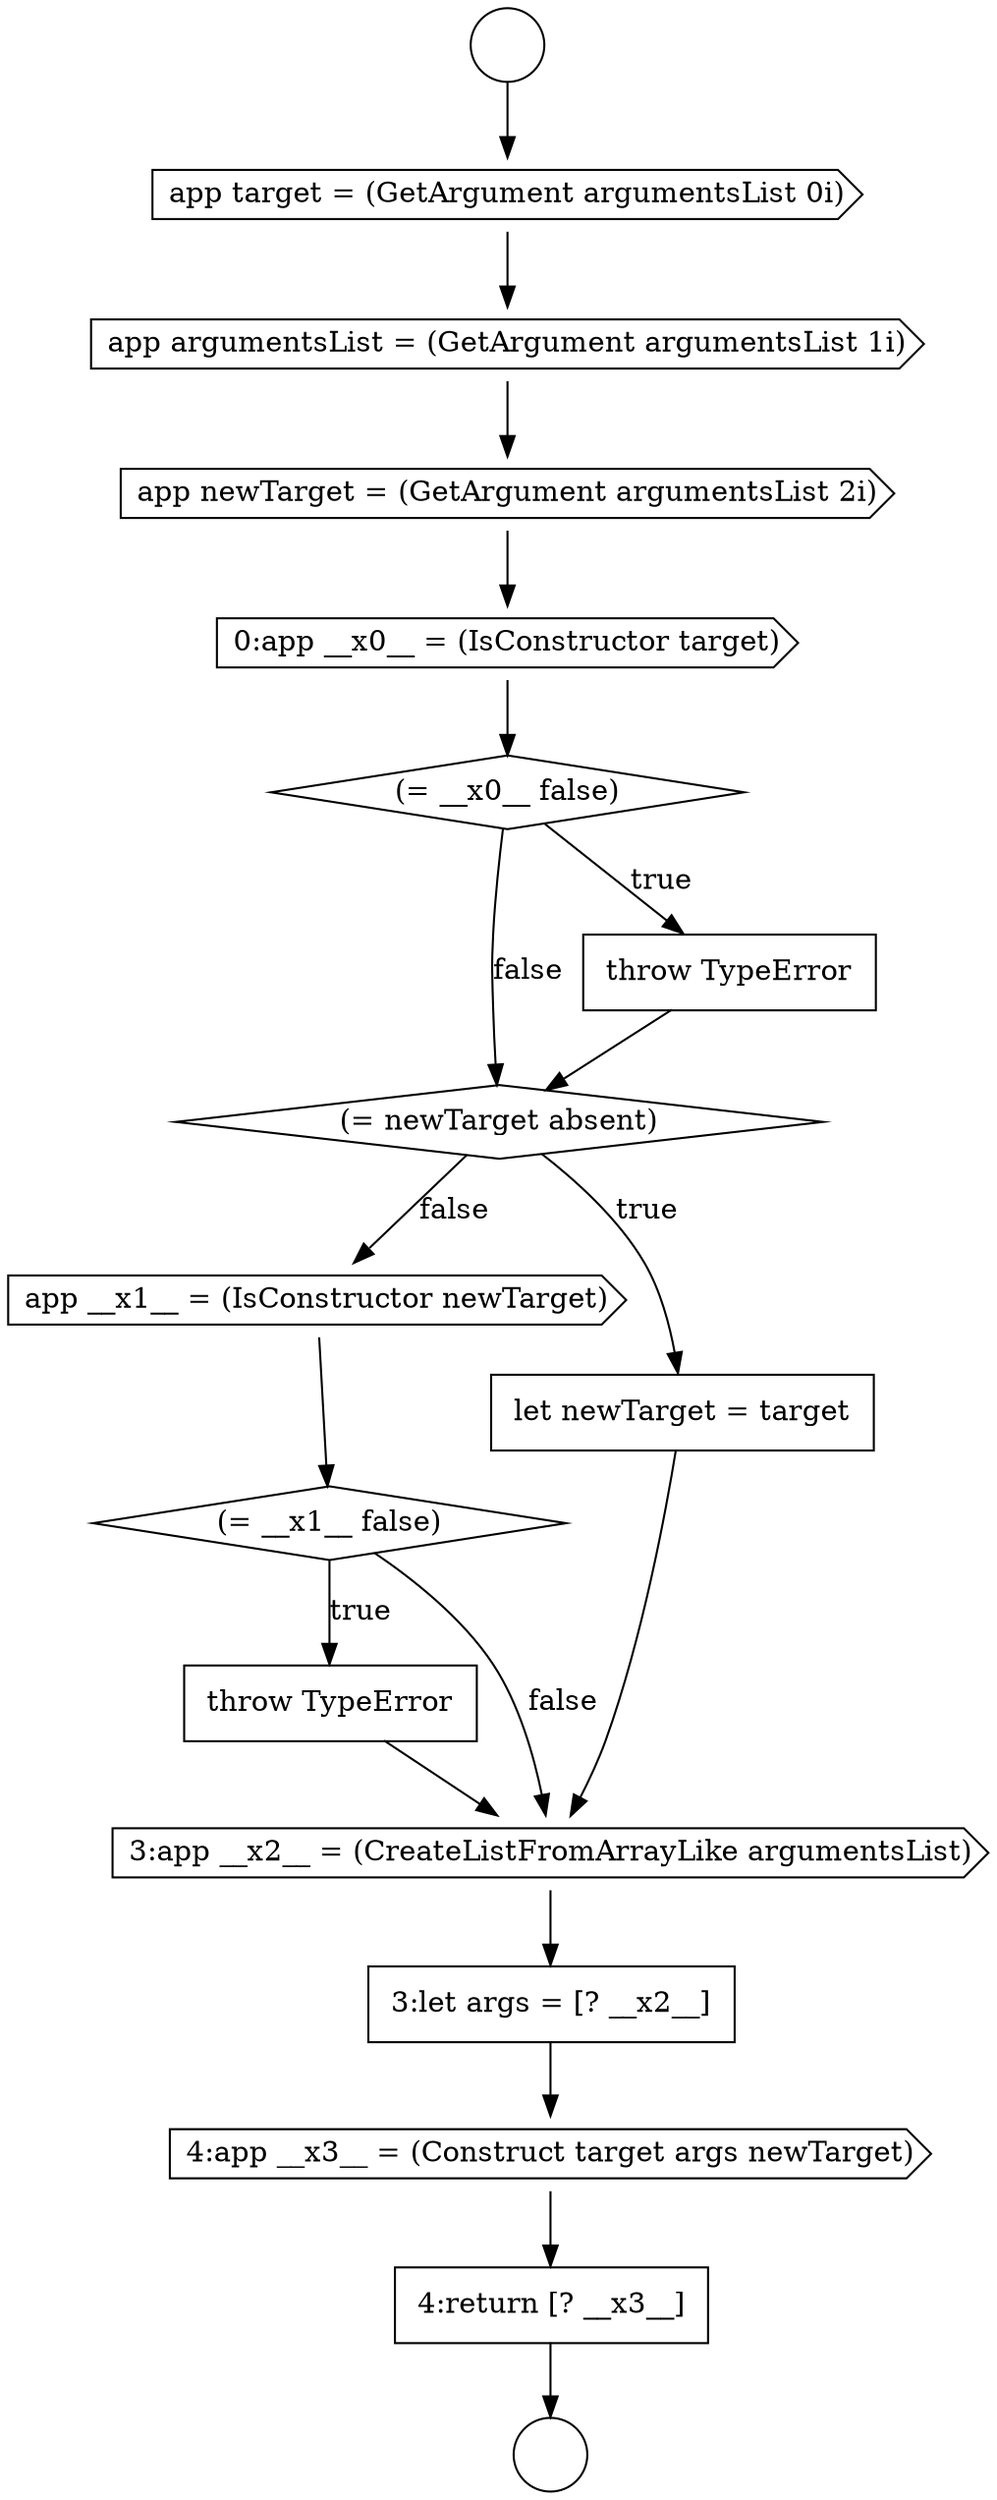 digraph {
  node16765 [shape=diamond, label=<<font color="black">(= newTarget absent)</font>> color="black" fillcolor="white" style=filled]
  node16762 [shape=cds, label=<<font color="black">0:app __x0__ = (IsConstructor target)</font>> color="black" fillcolor="white" style=filled]
  node16769 [shape=none, margin=0, label=<<font color="black">
    <table border="0" cellborder="1" cellspacing="0" cellpadding="10">
      <tr><td align="left">throw TypeError</td></tr>
    </table>
  </font>> color="black" fillcolor="white" style=filled]
  node16764 [shape=none, margin=0, label=<<font color="black">
    <table border="0" cellborder="1" cellspacing="0" cellpadding="10">
      <tr><td align="left">throw TypeError</td></tr>
    </table>
  </font>> color="black" fillcolor="white" style=filled]
  node16767 [shape=cds, label=<<font color="black">app __x1__ = (IsConstructor newTarget)</font>> color="black" fillcolor="white" style=filled]
  node16770 [shape=cds, label=<<font color="black">3:app __x2__ = (CreateListFromArrayLike argumentsList)</font>> color="black" fillcolor="white" style=filled]
  node16759 [shape=cds, label=<<font color="black">app target = (GetArgument argumentsList 0i)</font>> color="black" fillcolor="white" style=filled]
  node16771 [shape=none, margin=0, label=<<font color="black">
    <table border="0" cellborder="1" cellspacing="0" cellpadding="10">
      <tr><td align="left">3:let args = [? __x2__]</td></tr>
    </table>
  </font>> color="black" fillcolor="white" style=filled]
  node16760 [shape=cds, label=<<font color="black">app argumentsList = (GetArgument argumentsList 1i)</font>> color="black" fillcolor="white" style=filled]
  node16757 [shape=circle label=" " color="black" fillcolor="white" style=filled]
  node16772 [shape=cds, label=<<font color="black">4:app __x3__ = (Construct target args newTarget)</font>> color="black" fillcolor="white" style=filled]
  node16761 [shape=cds, label=<<font color="black">app newTarget = (GetArgument argumentsList 2i)</font>> color="black" fillcolor="white" style=filled]
  node16768 [shape=diamond, label=<<font color="black">(= __x1__ false)</font>> color="black" fillcolor="white" style=filled]
  node16758 [shape=circle label=" " color="black" fillcolor="white" style=filled]
  node16773 [shape=none, margin=0, label=<<font color="black">
    <table border="0" cellborder="1" cellspacing="0" cellpadding="10">
      <tr><td align="left">4:return [? __x3__]</td></tr>
    </table>
  </font>> color="black" fillcolor="white" style=filled]
  node16763 [shape=diamond, label=<<font color="black">(= __x0__ false)</font>> color="black" fillcolor="white" style=filled]
  node16766 [shape=none, margin=0, label=<<font color="black">
    <table border="0" cellborder="1" cellspacing="0" cellpadding="10">
      <tr><td align="left">let newTarget = target</td></tr>
    </table>
  </font>> color="black" fillcolor="white" style=filled]
  node16771 -> node16772 [ color="black"]
  node16769 -> node16770 [ color="black"]
  node16759 -> node16760 [ color="black"]
  node16767 -> node16768 [ color="black"]
  node16765 -> node16766 [label=<<font color="black">true</font>> color="black"]
  node16765 -> node16767 [label=<<font color="black">false</font>> color="black"]
  node16757 -> node16759 [ color="black"]
  node16773 -> node16758 [ color="black"]
  node16770 -> node16771 [ color="black"]
  node16766 -> node16770 [ color="black"]
  node16760 -> node16761 [ color="black"]
  node16772 -> node16773 [ color="black"]
  node16768 -> node16769 [label=<<font color="black">true</font>> color="black"]
  node16768 -> node16770 [label=<<font color="black">false</font>> color="black"]
  node16763 -> node16764 [label=<<font color="black">true</font>> color="black"]
  node16763 -> node16765 [label=<<font color="black">false</font>> color="black"]
  node16761 -> node16762 [ color="black"]
  node16764 -> node16765 [ color="black"]
  node16762 -> node16763 [ color="black"]
}
